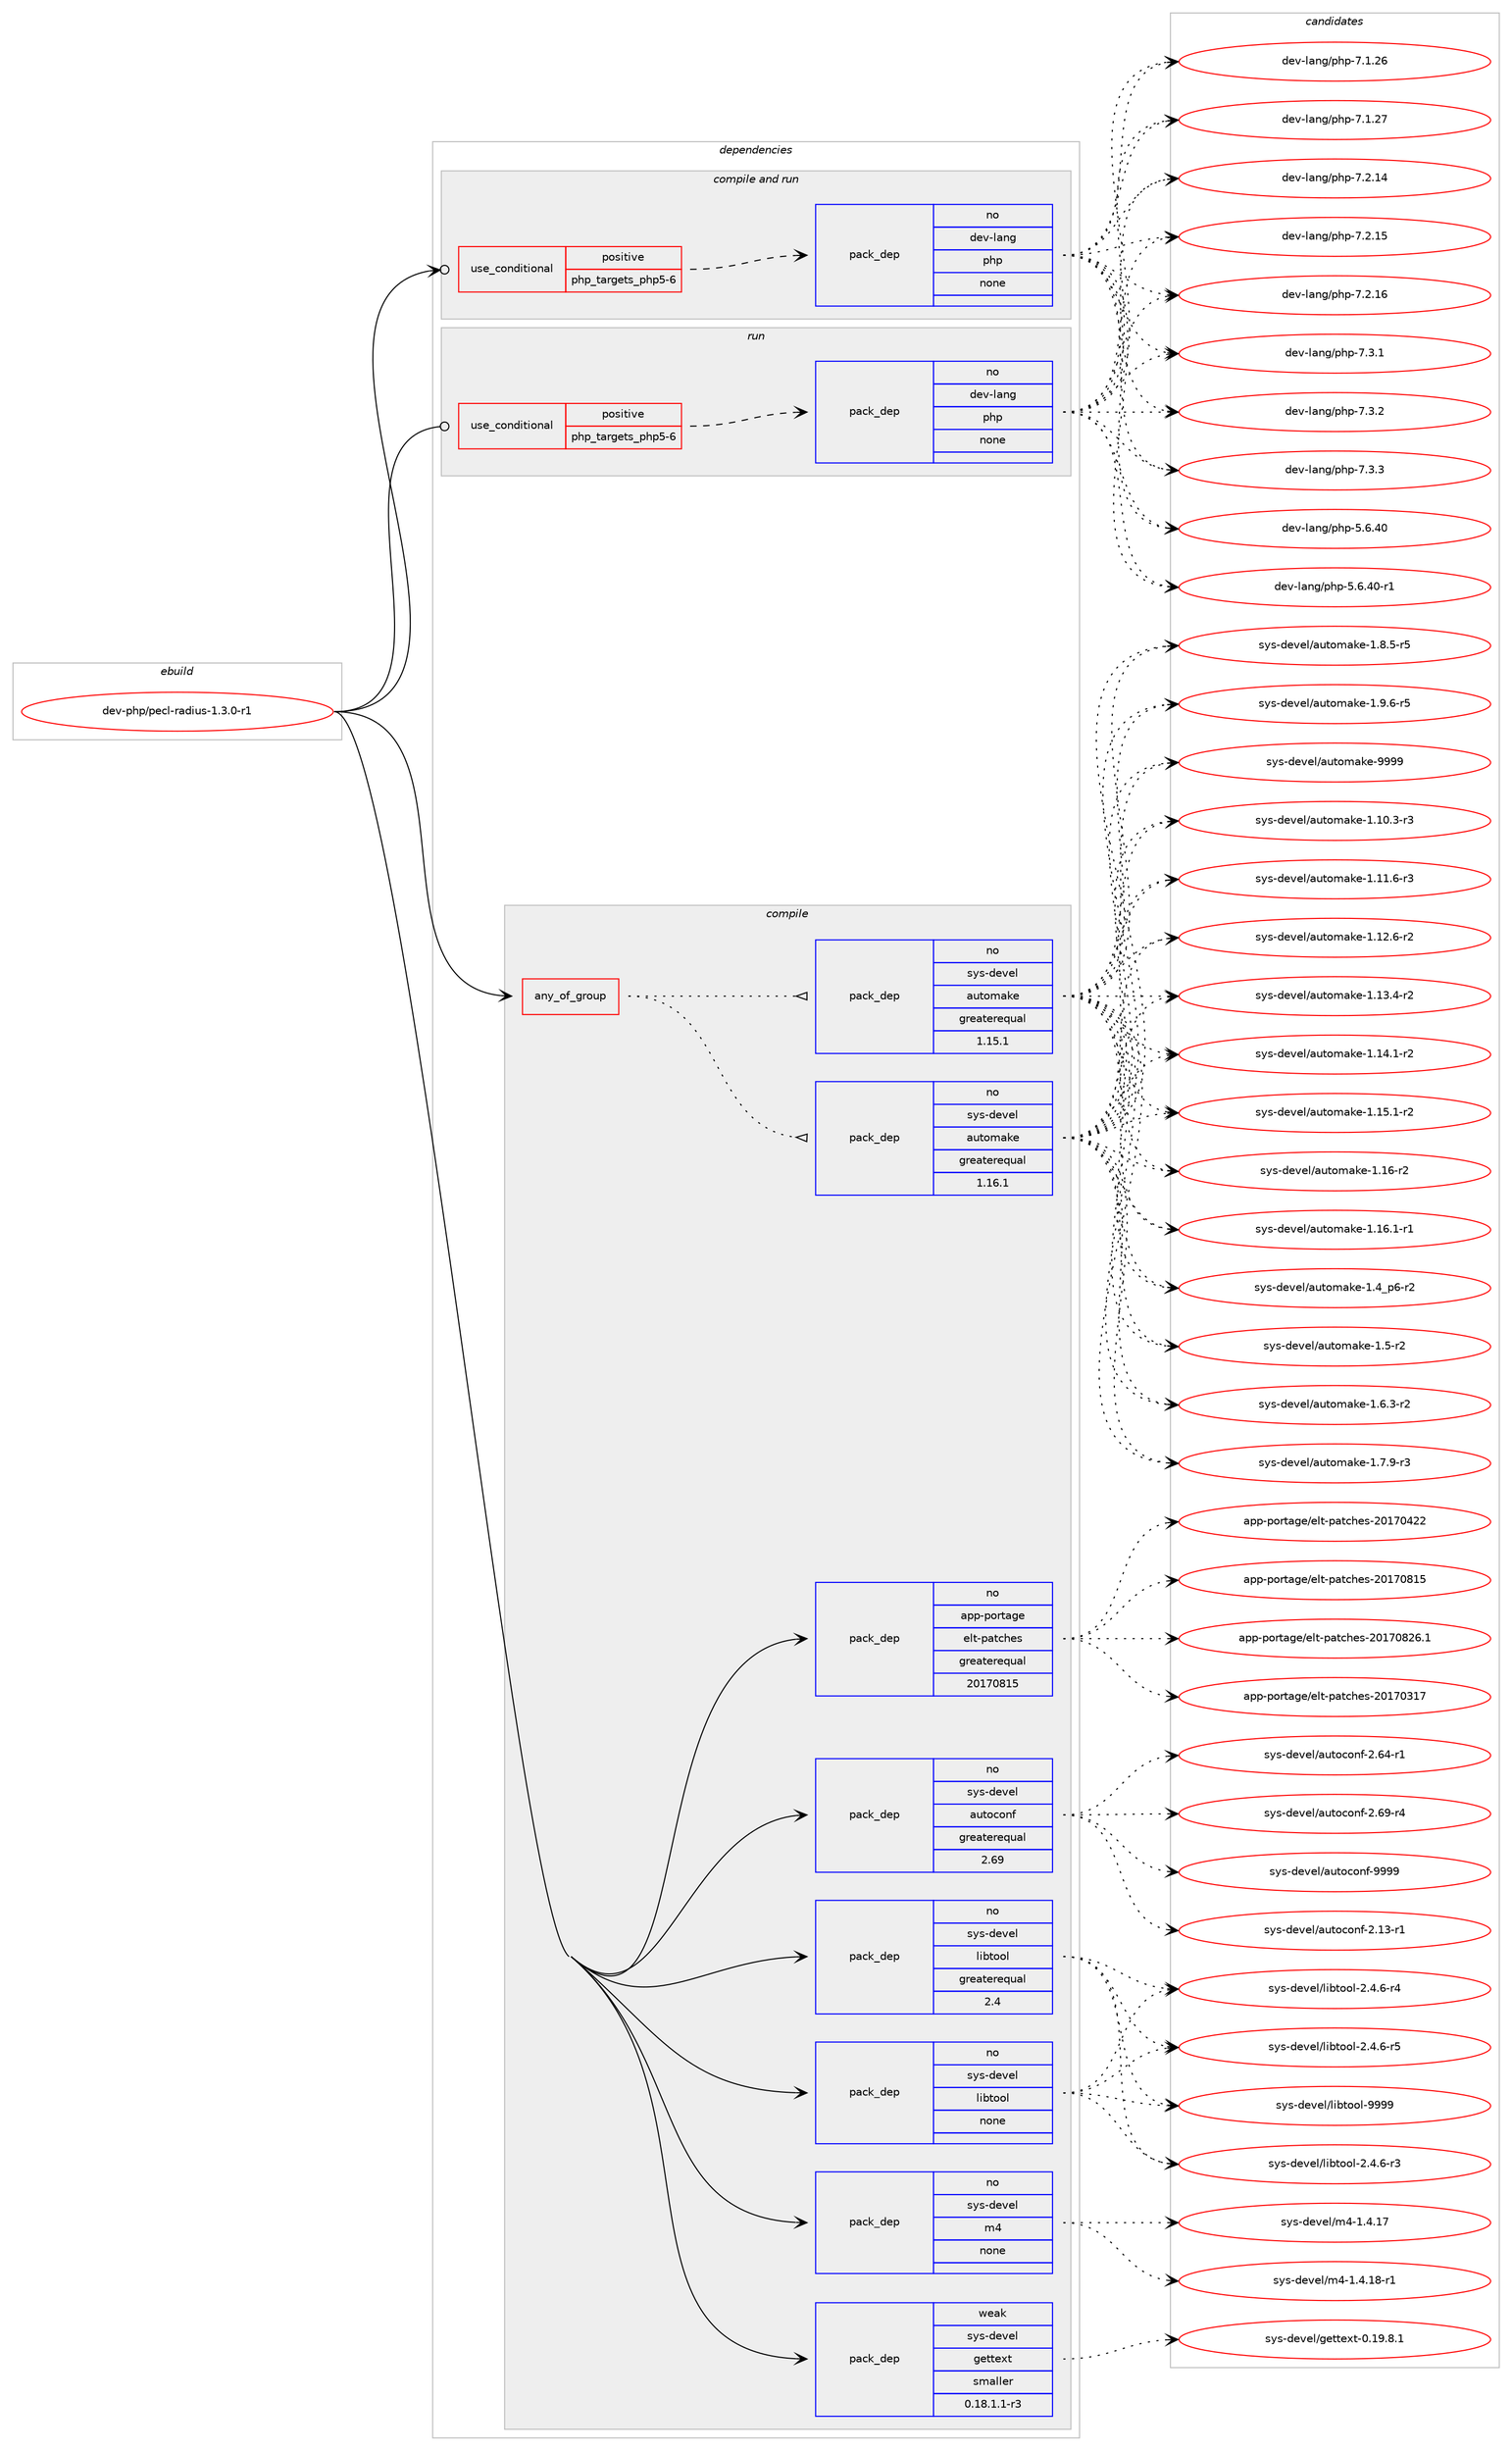 digraph prolog {

# *************
# Graph options
# *************

newrank=true;
concentrate=true;
compound=true;
graph [rankdir=LR,fontname=Helvetica,fontsize=10,ranksep=1.5];#, ranksep=2.5, nodesep=0.2];
edge  [arrowhead=vee];
node  [fontname=Helvetica,fontsize=10];

# **********
# The ebuild
# **********

subgraph cluster_leftcol {
color=gray;
rank=same;
label=<<i>ebuild</i>>;
id [label="dev-php/pecl-radius-1.3.0-r1", color=red, width=4, href="../dev-php/pecl-radius-1.3.0-r1.svg"];
}

# ****************
# The dependencies
# ****************

subgraph cluster_midcol {
color=gray;
label=<<i>dependencies</i>>;
subgraph cluster_compile {
fillcolor="#eeeeee";
style=filled;
label=<<i>compile</i>>;
subgraph any22603 {
dependency1394948 [label=<<TABLE BORDER="0" CELLBORDER="1" CELLSPACING="0" CELLPADDING="4"><TR><TD CELLPADDING="10">any_of_group</TD></TR></TABLE>>, shape=none, color=red];subgraph pack1001963 {
dependency1394949 [label=<<TABLE BORDER="0" CELLBORDER="1" CELLSPACING="0" CELLPADDING="4" WIDTH="220"><TR><TD ROWSPAN="6" CELLPADDING="30">pack_dep</TD></TR><TR><TD WIDTH="110">no</TD></TR><TR><TD>sys-devel</TD></TR><TR><TD>automake</TD></TR><TR><TD>greaterequal</TD></TR><TR><TD>1.16.1</TD></TR></TABLE>>, shape=none, color=blue];
}
dependency1394948:e -> dependency1394949:w [weight=20,style="dotted",arrowhead="oinv"];
subgraph pack1001964 {
dependency1394950 [label=<<TABLE BORDER="0" CELLBORDER="1" CELLSPACING="0" CELLPADDING="4" WIDTH="220"><TR><TD ROWSPAN="6" CELLPADDING="30">pack_dep</TD></TR><TR><TD WIDTH="110">no</TD></TR><TR><TD>sys-devel</TD></TR><TR><TD>automake</TD></TR><TR><TD>greaterequal</TD></TR><TR><TD>1.15.1</TD></TR></TABLE>>, shape=none, color=blue];
}
dependency1394948:e -> dependency1394950:w [weight=20,style="dotted",arrowhead="oinv"];
}
id:e -> dependency1394948:w [weight=20,style="solid",arrowhead="vee"];
subgraph pack1001965 {
dependency1394951 [label=<<TABLE BORDER="0" CELLBORDER="1" CELLSPACING="0" CELLPADDING="4" WIDTH="220"><TR><TD ROWSPAN="6" CELLPADDING="30">pack_dep</TD></TR><TR><TD WIDTH="110">no</TD></TR><TR><TD>app-portage</TD></TR><TR><TD>elt-patches</TD></TR><TR><TD>greaterequal</TD></TR><TR><TD>20170815</TD></TR></TABLE>>, shape=none, color=blue];
}
id:e -> dependency1394951:w [weight=20,style="solid",arrowhead="vee"];
subgraph pack1001966 {
dependency1394952 [label=<<TABLE BORDER="0" CELLBORDER="1" CELLSPACING="0" CELLPADDING="4" WIDTH="220"><TR><TD ROWSPAN="6" CELLPADDING="30">pack_dep</TD></TR><TR><TD WIDTH="110">no</TD></TR><TR><TD>sys-devel</TD></TR><TR><TD>autoconf</TD></TR><TR><TD>greaterequal</TD></TR><TR><TD>2.69</TD></TR></TABLE>>, shape=none, color=blue];
}
id:e -> dependency1394952:w [weight=20,style="solid",arrowhead="vee"];
subgraph pack1001967 {
dependency1394953 [label=<<TABLE BORDER="0" CELLBORDER="1" CELLSPACING="0" CELLPADDING="4" WIDTH="220"><TR><TD ROWSPAN="6" CELLPADDING="30">pack_dep</TD></TR><TR><TD WIDTH="110">no</TD></TR><TR><TD>sys-devel</TD></TR><TR><TD>libtool</TD></TR><TR><TD>greaterequal</TD></TR><TR><TD>2.4</TD></TR></TABLE>>, shape=none, color=blue];
}
id:e -> dependency1394953:w [weight=20,style="solid",arrowhead="vee"];
subgraph pack1001968 {
dependency1394954 [label=<<TABLE BORDER="0" CELLBORDER="1" CELLSPACING="0" CELLPADDING="4" WIDTH="220"><TR><TD ROWSPAN="6" CELLPADDING="30">pack_dep</TD></TR><TR><TD WIDTH="110">no</TD></TR><TR><TD>sys-devel</TD></TR><TR><TD>libtool</TD></TR><TR><TD>none</TD></TR><TR><TD></TD></TR></TABLE>>, shape=none, color=blue];
}
id:e -> dependency1394954:w [weight=20,style="solid",arrowhead="vee"];
subgraph pack1001969 {
dependency1394955 [label=<<TABLE BORDER="0" CELLBORDER="1" CELLSPACING="0" CELLPADDING="4" WIDTH="220"><TR><TD ROWSPAN="6" CELLPADDING="30">pack_dep</TD></TR><TR><TD WIDTH="110">no</TD></TR><TR><TD>sys-devel</TD></TR><TR><TD>m4</TD></TR><TR><TD>none</TD></TR><TR><TD></TD></TR></TABLE>>, shape=none, color=blue];
}
id:e -> dependency1394955:w [weight=20,style="solid",arrowhead="vee"];
subgraph pack1001970 {
dependency1394956 [label=<<TABLE BORDER="0" CELLBORDER="1" CELLSPACING="0" CELLPADDING="4" WIDTH="220"><TR><TD ROWSPAN="6" CELLPADDING="30">pack_dep</TD></TR><TR><TD WIDTH="110">weak</TD></TR><TR><TD>sys-devel</TD></TR><TR><TD>gettext</TD></TR><TR><TD>smaller</TD></TR><TR><TD>0.18.1.1-r3</TD></TR></TABLE>>, shape=none, color=blue];
}
id:e -> dependency1394956:w [weight=20,style="solid",arrowhead="vee"];
}
subgraph cluster_compileandrun {
fillcolor="#eeeeee";
style=filled;
label=<<i>compile and run</i>>;
subgraph cond369817 {
dependency1394957 [label=<<TABLE BORDER="0" CELLBORDER="1" CELLSPACING="0" CELLPADDING="4"><TR><TD ROWSPAN="3" CELLPADDING="10">use_conditional</TD></TR><TR><TD>positive</TD></TR><TR><TD>php_targets_php5-6</TD></TR></TABLE>>, shape=none, color=red];
subgraph pack1001971 {
dependency1394958 [label=<<TABLE BORDER="0" CELLBORDER="1" CELLSPACING="0" CELLPADDING="4" WIDTH="220"><TR><TD ROWSPAN="6" CELLPADDING="30">pack_dep</TD></TR><TR><TD WIDTH="110">no</TD></TR><TR><TD>dev-lang</TD></TR><TR><TD>php</TD></TR><TR><TD>none</TD></TR><TR><TD></TD></TR></TABLE>>, shape=none, color=blue];
}
dependency1394957:e -> dependency1394958:w [weight=20,style="dashed",arrowhead="vee"];
}
id:e -> dependency1394957:w [weight=20,style="solid",arrowhead="odotvee"];
}
subgraph cluster_run {
fillcolor="#eeeeee";
style=filled;
label=<<i>run</i>>;
subgraph cond369818 {
dependency1394959 [label=<<TABLE BORDER="0" CELLBORDER="1" CELLSPACING="0" CELLPADDING="4"><TR><TD ROWSPAN="3" CELLPADDING="10">use_conditional</TD></TR><TR><TD>positive</TD></TR><TR><TD>php_targets_php5-6</TD></TR></TABLE>>, shape=none, color=red];
subgraph pack1001972 {
dependency1394960 [label=<<TABLE BORDER="0" CELLBORDER="1" CELLSPACING="0" CELLPADDING="4" WIDTH="220"><TR><TD ROWSPAN="6" CELLPADDING="30">pack_dep</TD></TR><TR><TD WIDTH="110">no</TD></TR><TR><TD>dev-lang</TD></TR><TR><TD>php</TD></TR><TR><TD>none</TD></TR><TR><TD></TD></TR></TABLE>>, shape=none, color=blue];
}
dependency1394959:e -> dependency1394960:w [weight=20,style="dashed",arrowhead="vee"];
}
id:e -> dependency1394959:w [weight=20,style="solid",arrowhead="odot"];
}
}

# **************
# The candidates
# **************

subgraph cluster_choices {
rank=same;
color=gray;
label=<<i>candidates</i>>;

subgraph choice1001963 {
color=black;
nodesep=1;
choice11512111545100101118101108479711711611110997107101454946494846514511451 [label="sys-devel/automake-1.10.3-r3", color=red, width=4,href="../sys-devel/automake-1.10.3-r3.svg"];
choice11512111545100101118101108479711711611110997107101454946494946544511451 [label="sys-devel/automake-1.11.6-r3", color=red, width=4,href="../sys-devel/automake-1.11.6-r3.svg"];
choice11512111545100101118101108479711711611110997107101454946495046544511450 [label="sys-devel/automake-1.12.6-r2", color=red, width=4,href="../sys-devel/automake-1.12.6-r2.svg"];
choice11512111545100101118101108479711711611110997107101454946495146524511450 [label="sys-devel/automake-1.13.4-r2", color=red, width=4,href="../sys-devel/automake-1.13.4-r2.svg"];
choice11512111545100101118101108479711711611110997107101454946495246494511450 [label="sys-devel/automake-1.14.1-r2", color=red, width=4,href="../sys-devel/automake-1.14.1-r2.svg"];
choice11512111545100101118101108479711711611110997107101454946495346494511450 [label="sys-devel/automake-1.15.1-r2", color=red, width=4,href="../sys-devel/automake-1.15.1-r2.svg"];
choice1151211154510010111810110847971171161111099710710145494649544511450 [label="sys-devel/automake-1.16-r2", color=red, width=4,href="../sys-devel/automake-1.16-r2.svg"];
choice11512111545100101118101108479711711611110997107101454946495446494511449 [label="sys-devel/automake-1.16.1-r1", color=red, width=4,href="../sys-devel/automake-1.16.1-r1.svg"];
choice115121115451001011181011084797117116111109971071014549465295112544511450 [label="sys-devel/automake-1.4_p6-r2", color=red, width=4,href="../sys-devel/automake-1.4_p6-r2.svg"];
choice11512111545100101118101108479711711611110997107101454946534511450 [label="sys-devel/automake-1.5-r2", color=red, width=4,href="../sys-devel/automake-1.5-r2.svg"];
choice115121115451001011181011084797117116111109971071014549465446514511450 [label="sys-devel/automake-1.6.3-r2", color=red, width=4,href="../sys-devel/automake-1.6.3-r2.svg"];
choice115121115451001011181011084797117116111109971071014549465546574511451 [label="sys-devel/automake-1.7.9-r3", color=red, width=4,href="../sys-devel/automake-1.7.9-r3.svg"];
choice115121115451001011181011084797117116111109971071014549465646534511453 [label="sys-devel/automake-1.8.5-r5", color=red, width=4,href="../sys-devel/automake-1.8.5-r5.svg"];
choice115121115451001011181011084797117116111109971071014549465746544511453 [label="sys-devel/automake-1.9.6-r5", color=red, width=4,href="../sys-devel/automake-1.9.6-r5.svg"];
choice115121115451001011181011084797117116111109971071014557575757 [label="sys-devel/automake-9999", color=red, width=4,href="../sys-devel/automake-9999.svg"];
dependency1394949:e -> choice11512111545100101118101108479711711611110997107101454946494846514511451:w [style=dotted,weight="100"];
dependency1394949:e -> choice11512111545100101118101108479711711611110997107101454946494946544511451:w [style=dotted,weight="100"];
dependency1394949:e -> choice11512111545100101118101108479711711611110997107101454946495046544511450:w [style=dotted,weight="100"];
dependency1394949:e -> choice11512111545100101118101108479711711611110997107101454946495146524511450:w [style=dotted,weight="100"];
dependency1394949:e -> choice11512111545100101118101108479711711611110997107101454946495246494511450:w [style=dotted,weight="100"];
dependency1394949:e -> choice11512111545100101118101108479711711611110997107101454946495346494511450:w [style=dotted,weight="100"];
dependency1394949:e -> choice1151211154510010111810110847971171161111099710710145494649544511450:w [style=dotted,weight="100"];
dependency1394949:e -> choice11512111545100101118101108479711711611110997107101454946495446494511449:w [style=dotted,weight="100"];
dependency1394949:e -> choice115121115451001011181011084797117116111109971071014549465295112544511450:w [style=dotted,weight="100"];
dependency1394949:e -> choice11512111545100101118101108479711711611110997107101454946534511450:w [style=dotted,weight="100"];
dependency1394949:e -> choice115121115451001011181011084797117116111109971071014549465446514511450:w [style=dotted,weight="100"];
dependency1394949:e -> choice115121115451001011181011084797117116111109971071014549465546574511451:w [style=dotted,weight="100"];
dependency1394949:e -> choice115121115451001011181011084797117116111109971071014549465646534511453:w [style=dotted,weight="100"];
dependency1394949:e -> choice115121115451001011181011084797117116111109971071014549465746544511453:w [style=dotted,weight="100"];
dependency1394949:e -> choice115121115451001011181011084797117116111109971071014557575757:w [style=dotted,weight="100"];
}
subgraph choice1001964 {
color=black;
nodesep=1;
choice11512111545100101118101108479711711611110997107101454946494846514511451 [label="sys-devel/automake-1.10.3-r3", color=red, width=4,href="../sys-devel/automake-1.10.3-r3.svg"];
choice11512111545100101118101108479711711611110997107101454946494946544511451 [label="sys-devel/automake-1.11.6-r3", color=red, width=4,href="../sys-devel/automake-1.11.6-r3.svg"];
choice11512111545100101118101108479711711611110997107101454946495046544511450 [label="sys-devel/automake-1.12.6-r2", color=red, width=4,href="../sys-devel/automake-1.12.6-r2.svg"];
choice11512111545100101118101108479711711611110997107101454946495146524511450 [label="sys-devel/automake-1.13.4-r2", color=red, width=4,href="../sys-devel/automake-1.13.4-r2.svg"];
choice11512111545100101118101108479711711611110997107101454946495246494511450 [label="sys-devel/automake-1.14.1-r2", color=red, width=4,href="../sys-devel/automake-1.14.1-r2.svg"];
choice11512111545100101118101108479711711611110997107101454946495346494511450 [label="sys-devel/automake-1.15.1-r2", color=red, width=4,href="../sys-devel/automake-1.15.1-r2.svg"];
choice1151211154510010111810110847971171161111099710710145494649544511450 [label="sys-devel/automake-1.16-r2", color=red, width=4,href="../sys-devel/automake-1.16-r2.svg"];
choice11512111545100101118101108479711711611110997107101454946495446494511449 [label="sys-devel/automake-1.16.1-r1", color=red, width=4,href="../sys-devel/automake-1.16.1-r1.svg"];
choice115121115451001011181011084797117116111109971071014549465295112544511450 [label="sys-devel/automake-1.4_p6-r2", color=red, width=4,href="../sys-devel/automake-1.4_p6-r2.svg"];
choice11512111545100101118101108479711711611110997107101454946534511450 [label="sys-devel/automake-1.5-r2", color=red, width=4,href="../sys-devel/automake-1.5-r2.svg"];
choice115121115451001011181011084797117116111109971071014549465446514511450 [label="sys-devel/automake-1.6.3-r2", color=red, width=4,href="../sys-devel/automake-1.6.3-r2.svg"];
choice115121115451001011181011084797117116111109971071014549465546574511451 [label="sys-devel/automake-1.7.9-r3", color=red, width=4,href="../sys-devel/automake-1.7.9-r3.svg"];
choice115121115451001011181011084797117116111109971071014549465646534511453 [label="sys-devel/automake-1.8.5-r5", color=red, width=4,href="../sys-devel/automake-1.8.5-r5.svg"];
choice115121115451001011181011084797117116111109971071014549465746544511453 [label="sys-devel/automake-1.9.6-r5", color=red, width=4,href="../sys-devel/automake-1.9.6-r5.svg"];
choice115121115451001011181011084797117116111109971071014557575757 [label="sys-devel/automake-9999", color=red, width=4,href="../sys-devel/automake-9999.svg"];
dependency1394950:e -> choice11512111545100101118101108479711711611110997107101454946494846514511451:w [style=dotted,weight="100"];
dependency1394950:e -> choice11512111545100101118101108479711711611110997107101454946494946544511451:w [style=dotted,weight="100"];
dependency1394950:e -> choice11512111545100101118101108479711711611110997107101454946495046544511450:w [style=dotted,weight="100"];
dependency1394950:e -> choice11512111545100101118101108479711711611110997107101454946495146524511450:w [style=dotted,weight="100"];
dependency1394950:e -> choice11512111545100101118101108479711711611110997107101454946495246494511450:w [style=dotted,weight="100"];
dependency1394950:e -> choice11512111545100101118101108479711711611110997107101454946495346494511450:w [style=dotted,weight="100"];
dependency1394950:e -> choice1151211154510010111810110847971171161111099710710145494649544511450:w [style=dotted,weight="100"];
dependency1394950:e -> choice11512111545100101118101108479711711611110997107101454946495446494511449:w [style=dotted,weight="100"];
dependency1394950:e -> choice115121115451001011181011084797117116111109971071014549465295112544511450:w [style=dotted,weight="100"];
dependency1394950:e -> choice11512111545100101118101108479711711611110997107101454946534511450:w [style=dotted,weight="100"];
dependency1394950:e -> choice115121115451001011181011084797117116111109971071014549465446514511450:w [style=dotted,weight="100"];
dependency1394950:e -> choice115121115451001011181011084797117116111109971071014549465546574511451:w [style=dotted,weight="100"];
dependency1394950:e -> choice115121115451001011181011084797117116111109971071014549465646534511453:w [style=dotted,weight="100"];
dependency1394950:e -> choice115121115451001011181011084797117116111109971071014549465746544511453:w [style=dotted,weight="100"];
dependency1394950:e -> choice115121115451001011181011084797117116111109971071014557575757:w [style=dotted,weight="100"];
}
subgraph choice1001965 {
color=black;
nodesep=1;
choice97112112451121111141169710310147101108116451129711699104101115455048495548514955 [label="app-portage/elt-patches-20170317", color=red, width=4,href="../app-portage/elt-patches-20170317.svg"];
choice97112112451121111141169710310147101108116451129711699104101115455048495548525050 [label="app-portage/elt-patches-20170422", color=red, width=4,href="../app-portage/elt-patches-20170422.svg"];
choice97112112451121111141169710310147101108116451129711699104101115455048495548564953 [label="app-portage/elt-patches-20170815", color=red, width=4,href="../app-portage/elt-patches-20170815.svg"];
choice971121124511211111411697103101471011081164511297116991041011154550484955485650544649 [label="app-portage/elt-patches-20170826.1", color=red, width=4,href="../app-portage/elt-patches-20170826.1.svg"];
dependency1394951:e -> choice97112112451121111141169710310147101108116451129711699104101115455048495548514955:w [style=dotted,weight="100"];
dependency1394951:e -> choice97112112451121111141169710310147101108116451129711699104101115455048495548525050:w [style=dotted,weight="100"];
dependency1394951:e -> choice97112112451121111141169710310147101108116451129711699104101115455048495548564953:w [style=dotted,weight="100"];
dependency1394951:e -> choice971121124511211111411697103101471011081164511297116991041011154550484955485650544649:w [style=dotted,weight="100"];
}
subgraph choice1001966 {
color=black;
nodesep=1;
choice1151211154510010111810110847971171161119911111010245504649514511449 [label="sys-devel/autoconf-2.13-r1", color=red, width=4,href="../sys-devel/autoconf-2.13-r1.svg"];
choice1151211154510010111810110847971171161119911111010245504654524511449 [label="sys-devel/autoconf-2.64-r1", color=red, width=4,href="../sys-devel/autoconf-2.64-r1.svg"];
choice1151211154510010111810110847971171161119911111010245504654574511452 [label="sys-devel/autoconf-2.69-r4", color=red, width=4,href="../sys-devel/autoconf-2.69-r4.svg"];
choice115121115451001011181011084797117116111991111101024557575757 [label="sys-devel/autoconf-9999", color=red, width=4,href="../sys-devel/autoconf-9999.svg"];
dependency1394952:e -> choice1151211154510010111810110847971171161119911111010245504649514511449:w [style=dotted,weight="100"];
dependency1394952:e -> choice1151211154510010111810110847971171161119911111010245504654524511449:w [style=dotted,weight="100"];
dependency1394952:e -> choice1151211154510010111810110847971171161119911111010245504654574511452:w [style=dotted,weight="100"];
dependency1394952:e -> choice115121115451001011181011084797117116111991111101024557575757:w [style=dotted,weight="100"];
}
subgraph choice1001967 {
color=black;
nodesep=1;
choice1151211154510010111810110847108105981161111111084550465246544511451 [label="sys-devel/libtool-2.4.6-r3", color=red, width=4,href="../sys-devel/libtool-2.4.6-r3.svg"];
choice1151211154510010111810110847108105981161111111084550465246544511452 [label="sys-devel/libtool-2.4.6-r4", color=red, width=4,href="../sys-devel/libtool-2.4.6-r4.svg"];
choice1151211154510010111810110847108105981161111111084550465246544511453 [label="sys-devel/libtool-2.4.6-r5", color=red, width=4,href="../sys-devel/libtool-2.4.6-r5.svg"];
choice1151211154510010111810110847108105981161111111084557575757 [label="sys-devel/libtool-9999", color=red, width=4,href="../sys-devel/libtool-9999.svg"];
dependency1394953:e -> choice1151211154510010111810110847108105981161111111084550465246544511451:w [style=dotted,weight="100"];
dependency1394953:e -> choice1151211154510010111810110847108105981161111111084550465246544511452:w [style=dotted,weight="100"];
dependency1394953:e -> choice1151211154510010111810110847108105981161111111084550465246544511453:w [style=dotted,weight="100"];
dependency1394953:e -> choice1151211154510010111810110847108105981161111111084557575757:w [style=dotted,weight="100"];
}
subgraph choice1001968 {
color=black;
nodesep=1;
choice1151211154510010111810110847108105981161111111084550465246544511451 [label="sys-devel/libtool-2.4.6-r3", color=red, width=4,href="../sys-devel/libtool-2.4.6-r3.svg"];
choice1151211154510010111810110847108105981161111111084550465246544511452 [label="sys-devel/libtool-2.4.6-r4", color=red, width=4,href="../sys-devel/libtool-2.4.6-r4.svg"];
choice1151211154510010111810110847108105981161111111084550465246544511453 [label="sys-devel/libtool-2.4.6-r5", color=red, width=4,href="../sys-devel/libtool-2.4.6-r5.svg"];
choice1151211154510010111810110847108105981161111111084557575757 [label="sys-devel/libtool-9999", color=red, width=4,href="../sys-devel/libtool-9999.svg"];
dependency1394954:e -> choice1151211154510010111810110847108105981161111111084550465246544511451:w [style=dotted,weight="100"];
dependency1394954:e -> choice1151211154510010111810110847108105981161111111084550465246544511452:w [style=dotted,weight="100"];
dependency1394954:e -> choice1151211154510010111810110847108105981161111111084550465246544511453:w [style=dotted,weight="100"];
dependency1394954:e -> choice1151211154510010111810110847108105981161111111084557575757:w [style=dotted,weight="100"];
}
subgraph choice1001969 {
color=black;
nodesep=1;
choice11512111545100101118101108471095245494652464955 [label="sys-devel/m4-1.4.17", color=red, width=4,href="../sys-devel/m4-1.4.17.svg"];
choice115121115451001011181011084710952454946524649564511449 [label="sys-devel/m4-1.4.18-r1", color=red, width=4,href="../sys-devel/m4-1.4.18-r1.svg"];
dependency1394955:e -> choice11512111545100101118101108471095245494652464955:w [style=dotted,weight="100"];
dependency1394955:e -> choice115121115451001011181011084710952454946524649564511449:w [style=dotted,weight="100"];
}
subgraph choice1001970 {
color=black;
nodesep=1;
choice1151211154510010111810110847103101116116101120116454846495746564649 [label="sys-devel/gettext-0.19.8.1", color=red, width=4,href="../sys-devel/gettext-0.19.8.1.svg"];
dependency1394956:e -> choice1151211154510010111810110847103101116116101120116454846495746564649:w [style=dotted,weight="100"];
}
subgraph choice1001971 {
color=black;
nodesep=1;
choice10010111845108971101034711210411245534654465248 [label="dev-lang/php-5.6.40", color=red, width=4,href="../dev-lang/php-5.6.40.svg"];
choice100101118451089711010347112104112455346544652484511449 [label="dev-lang/php-5.6.40-r1", color=red, width=4,href="../dev-lang/php-5.6.40-r1.svg"];
choice10010111845108971101034711210411245554649465054 [label="dev-lang/php-7.1.26", color=red, width=4,href="../dev-lang/php-7.1.26.svg"];
choice10010111845108971101034711210411245554649465055 [label="dev-lang/php-7.1.27", color=red, width=4,href="../dev-lang/php-7.1.27.svg"];
choice10010111845108971101034711210411245554650464952 [label="dev-lang/php-7.2.14", color=red, width=4,href="../dev-lang/php-7.2.14.svg"];
choice10010111845108971101034711210411245554650464953 [label="dev-lang/php-7.2.15", color=red, width=4,href="../dev-lang/php-7.2.15.svg"];
choice10010111845108971101034711210411245554650464954 [label="dev-lang/php-7.2.16", color=red, width=4,href="../dev-lang/php-7.2.16.svg"];
choice100101118451089711010347112104112455546514649 [label="dev-lang/php-7.3.1", color=red, width=4,href="../dev-lang/php-7.3.1.svg"];
choice100101118451089711010347112104112455546514650 [label="dev-lang/php-7.3.2", color=red, width=4,href="../dev-lang/php-7.3.2.svg"];
choice100101118451089711010347112104112455546514651 [label="dev-lang/php-7.3.3", color=red, width=4,href="../dev-lang/php-7.3.3.svg"];
dependency1394958:e -> choice10010111845108971101034711210411245534654465248:w [style=dotted,weight="100"];
dependency1394958:e -> choice100101118451089711010347112104112455346544652484511449:w [style=dotted,weight="100"];
dependency1394958:e -> choice10010111845108971101034711210411245554649465054:w [style=dotted,weight="100"];
dependency1394958:e -> choice10010111845108971101034711210411245554649465055:w [style=dotted,weight="100"];
dependency1394958:e -> choice10010111845108971101034711210411245554650464952:w [style=dotted,weight="100"];
dependency1394958:e -> choice10010111845108971101034711210411245554650464953:w [style=dotted,weight="100"];
dependency1394958:e -> choice10010111845108971101034711210411245554650464954:w [style=dotted,weight="100"];
dependency1394958:e -> choice100101118451089711010347112104112455546514649:w [style=dotted,weight="100"];
dependency1394958:e -> choice100101118451089711010347112104112455546514650:w [style=dotted,weight="100"];
dependency1394958:e -> choice100101118451089711010347112104112455546514651:w [style=dotted,weight="100"];
}
subgraph choice1001972 {
color=black;
nodesep=1;
choice10010111845108971101034711210411245534654465248 [label="dev-lang/php-5.6.40", color=red, width=4,href="../dev-lang/php-5.6.40.svg"];
choice100101118451089711010347112104112455346544652484511449 [label="dev-lang/php-5.6.40-r1", color=red, width=4,href="../dev-lang/php-5.6.40-r1.svg"];
choice10010111845108971101034711210411245554649465054 [label="dev-lang/php-7.1.26", color=red, width=4,href="../dev-lang/php-7.1.26.svg"];
choice10010111845108971101034711210411245554649465055 [label="dev-lang/php-7.1.27", color=red, width=4,href="../dev-lang/php-7.1.27.svg"];
choice10010111845108971101034711210411245554650464952 [label="dev-lang/php-7.2.14", color=red, width=4,href="../dev-lang/php-7.2.14.svg"];
choice10010111845108971101034711210411245554650464953 [label="dev-lang/php-7.2.15", color=red, width=4,href="../dev-lang/php-7.2.15.svg"];
choice10010111845108971101034711210411245554650464954 [label="dev-lang/php-7.2.16", color=red, width=4,href="../dev-lang/php-7.2.16.svg"];
choice100101118451089711010347112104112455546514649 [label="dev-lang/php-7.3.1", color=red, width=4,href="../dev-lang/php-7.3.1.svg"];
choice100101118451089711010347112104112455546514650 [label="dev-lang/php-7.3.2", color=red, width=4,href="../dev-lang/php-7.3.2.svg"];
choice100101118451089711010347112104112455546514651 [label="dev-lang/php-7.3.3", color=red, width=4,href="../dev-lang/php-7.3.3.svg"];
dependency1394960:e -> choice10010111845108971101034711210411245534654465248:w [style=dotted,weight="100"];
dependency1394960:e -> choice100101118451089711010347112104112455346544652484511449:w [style=dotted,weight="100"];
dependency1394960:e -> choice10010111845108971101034711210411245554649465054:w [style=dotted,weight="100"];
dependency1394960:e -> choice10010111845108971101034711210411245554649465055:w [style=dotted,weight="100"];
dependency1394960:e -> choice10010111845108971101034711210411245554650464952:w [style=dotted,weight="100"];
dependency1394960:e -> choice10010111845108971101034711210411245554650464953:w [style=dotted,weight="100"];
dependency1394960:e -> choice10010111845108971101034711210411245554650464954:w [style=dotted,weight="100"];
dependency1394960:e -> choice100101118451089711010347112104112455546514649:w [style=dotted,weight="100"];
dependency1394960:e -> choice100101118451089711010347112104112455546514650:w [style=dotted,weight="100"];
dependency1394960:e -> choice100101118451089711010347112104112455546514651:w [style=dotted,weight="100"];
}
}

}
